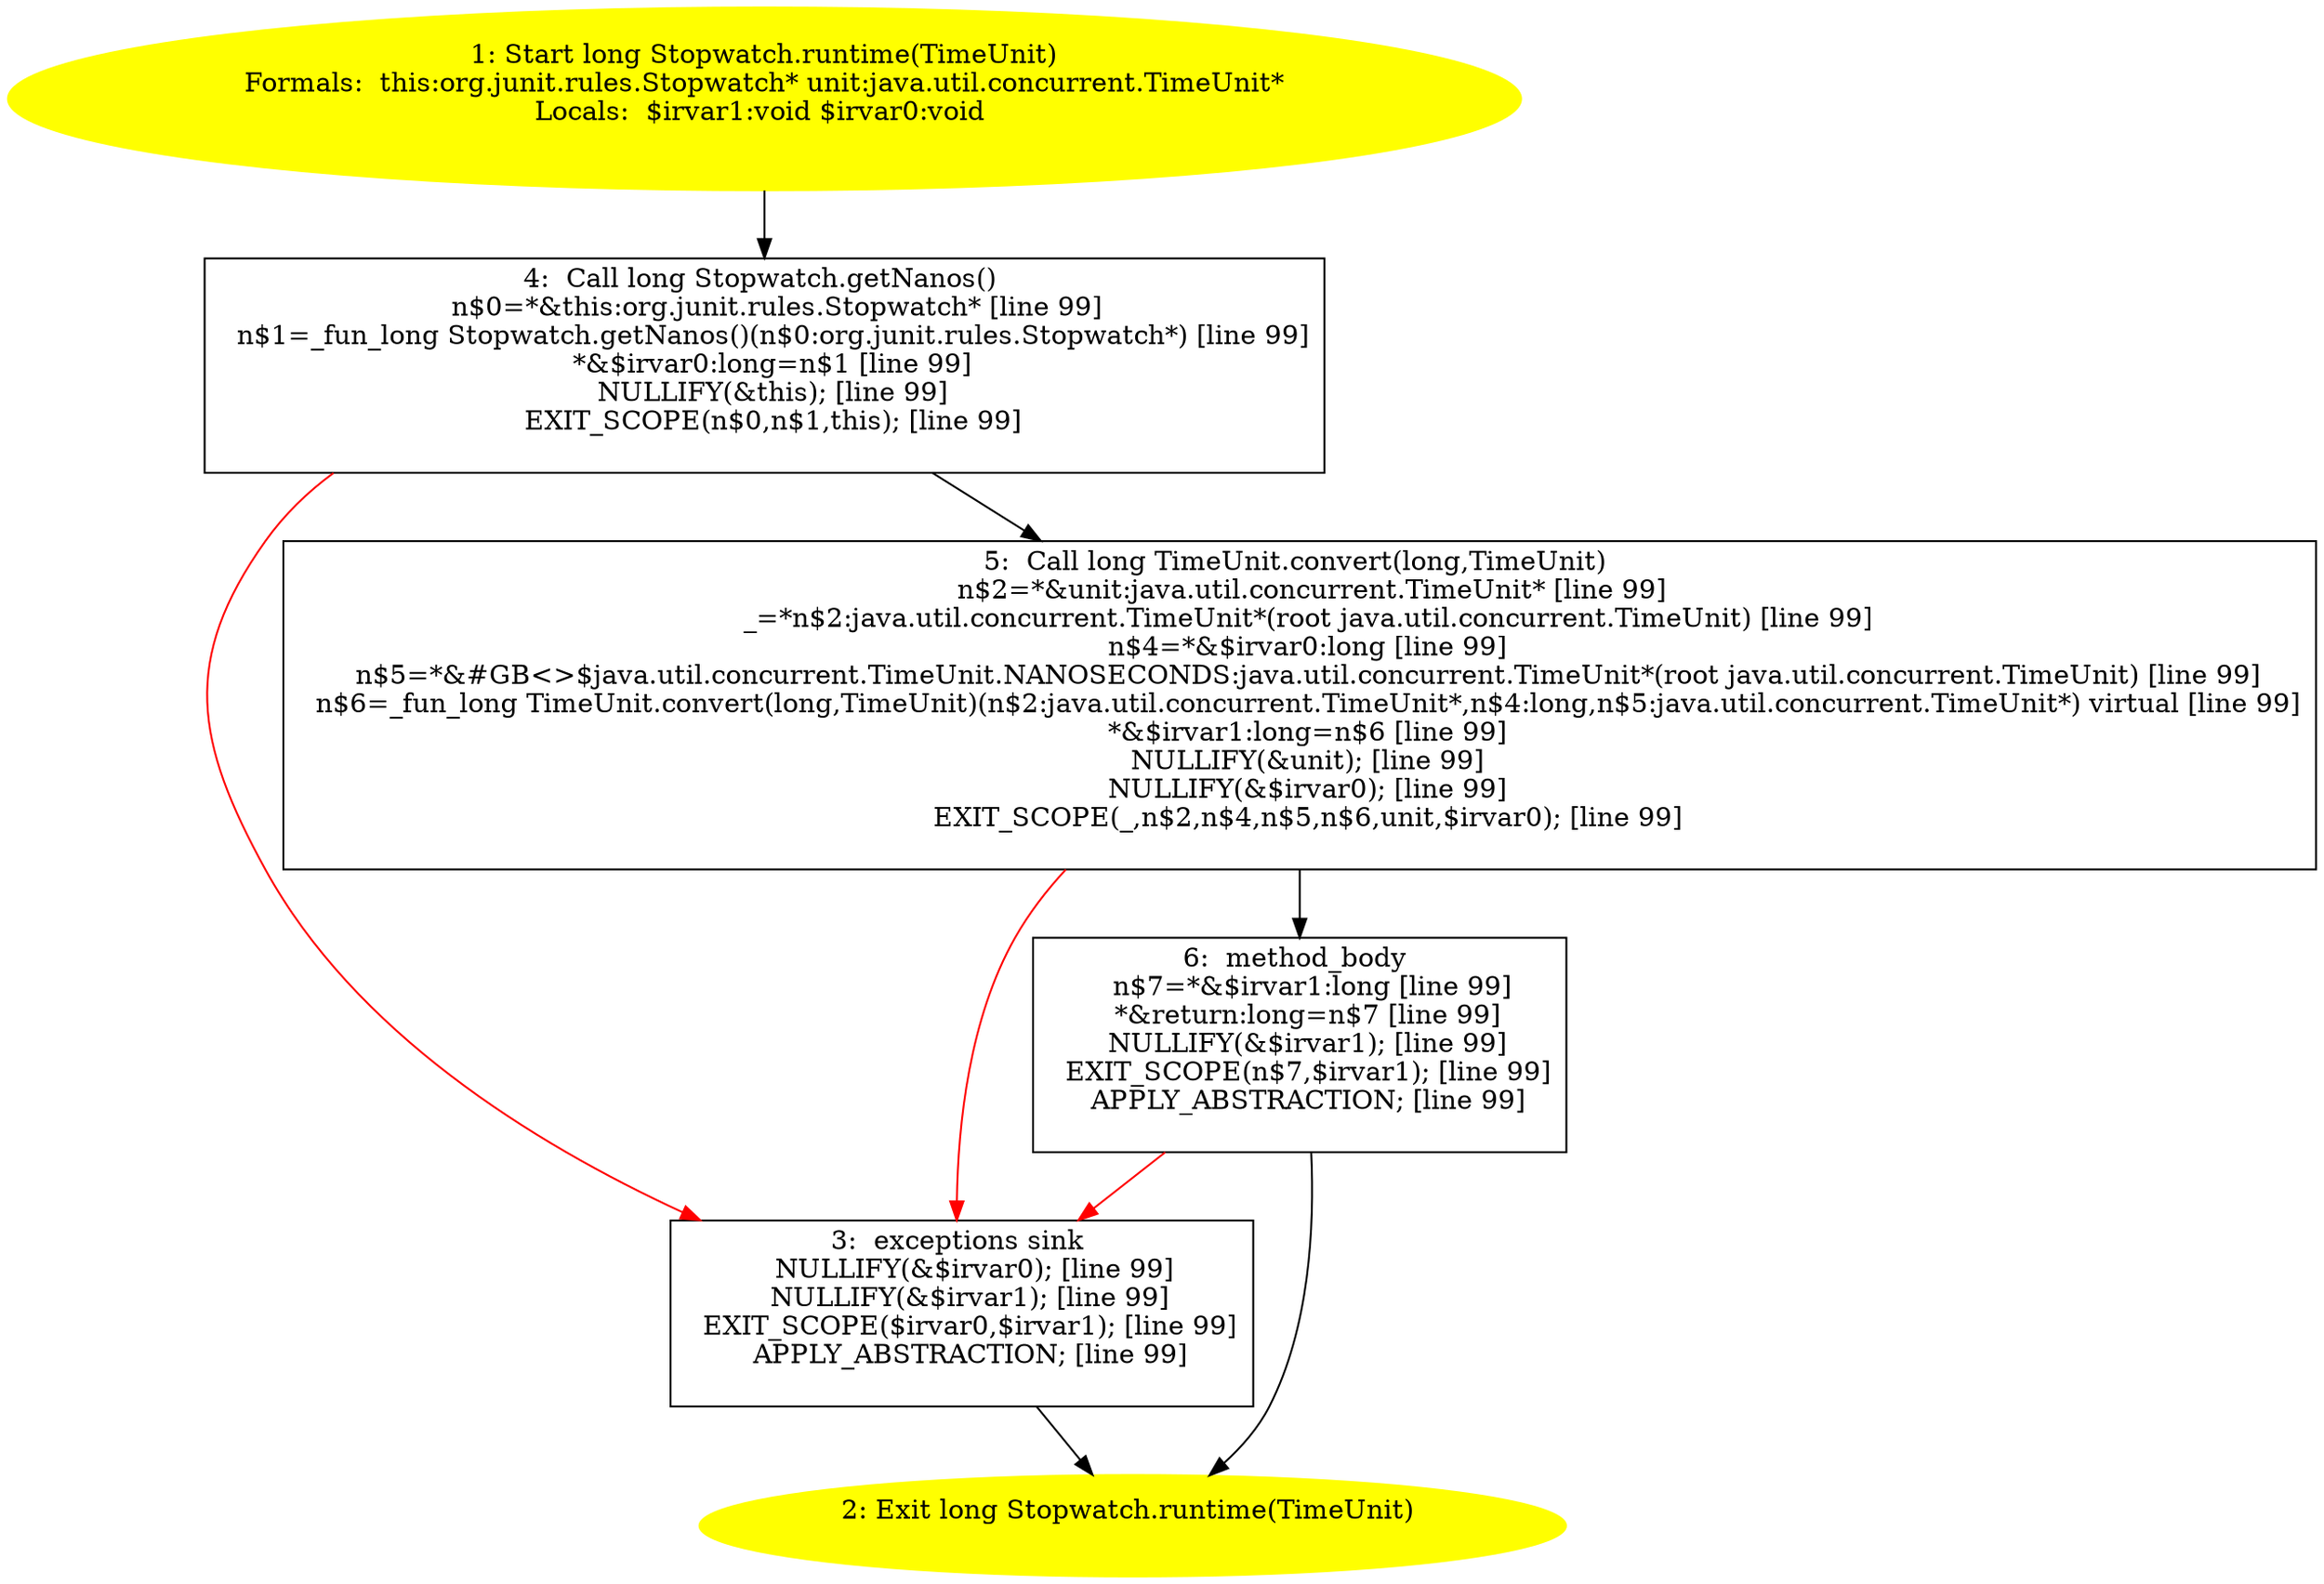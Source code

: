 /* @generated */
digraph cfg {
"org.junit.rules.Stopwatch.runtime(java.util.concurrent.TimeUnit):long.620c9ec1c1cb13b787446532047858cb_1" [label="1: Start long Stopwatch.runtime(TimeUnit)\nFormals:  this:org.junit.rules.Stopwatch* unit:java.util.concurrent.TimeUnit*\nLocals:  $irvar1:void $irvar0:void \n  " color=yellow style=filled]
	

	 "org.junit.rules.Stopwatch.runtime(java.util.concurrent.TimeUnit):long.620c9ec1c1cb13b787446532047858cb_1" -> "org.junit.rules.Stopwatch.runtime(java.util.concurrent.TimeUnit):long.620c9ec1c1cb13b787446532047858cb_4" ;
"org.junit.rules.Stopwatch.runtime(java.util.concurrent.TimeUnit):long.620c9ec1c1cb13b787446532047858cb_2" [label="2: Exit long Stopwatch.runtime(TimeUnit) \n  " color=yellow style=filled]
	

"org.junit.rules.Stopwatch.runtime(java.util.concurrent.TimeUnit):long.620c9ec1c1cb13b787446532047858cb_3" [label="3:  exceptions sink \n   NULLIFY(&$irvar0); [line 99]\n  NULLIFY(&$irvar1); [line 99]\n  EXIT_SCOPE($irvar0,$irvar1); [line 99]\n  APPLY_ABSTRACTION; [line 99]\n " shape="box"]
	

	 "org.junit.rules.Stopwatch.runtime(java.util.concurrent.TimeUnit):long.620c9ec1c1cb13b787446532047858cb_3" -> "org.junit.rules.Stopwatch.runtime(java.util.concurrent.TimeUnit):long.620c9ec1c1cb13b787446532047858cb_2" ;
"org.junit.rules.Stopwatch.runtime(java.util.concurrent.TimeUnit):long.620c9ec1c1cb13b787446532047858cb_4" [label="4:  Call long Stopwatch.getNanos() \n   n$0=*&this:org.junit.rules.Stopwatch* [line 99]\n  n$1=_fun_long Stopwatch.getNanos()(n$0:org.junit.rules.Stopwatch*) [line 99]\n  *&$irvar0:long=n$1 [line 99]\n  NULLIFY(&this); [line 99]\n  EXIT_SCOPE(n$0,n$1,this); [line 99]\n " shape="box"]
	

	 "org.junit.rules.Stopwatch.runtime(java.util.concurrent.TimeUnit):long.620c9ec1c1cb13b787446532047858cb_4" -> "org.junit.rules.Stopwatch.runtime(java.util.concurrent.TimeUnit):long.620c9ec1c1cb13b787446532047858cb_5" ;
	 "org.junit.rules.Stopwatch.runtime(java.util.concurrent.TimeUnit):long.620c9ec1c1cb13b787446532047858cb_4" -> "org.junit.rules.Stopwatch.runtime(java.util.concurrent.TimeUnit):long.620c9ec1c1cb13b787446532047858cb_3" [color="red" ];
"org.junit.rules.Stopwatch.runtime(java.util.concurrent.TimeUnit):long.620c9ec1c1cb13b787446532047858cb_5" [label="5:  Call long TimeUnit.convert(long,TimeUnit) \n   n$2=*&unit:java.util.concurrent.TimeUnit* [line 99]\n  _=*n$2:java.util.concurrent.TimeUnit*(root java.util.concurrent.TimeUnit) [line 99]\n  n$4=*&$irvar0:long [line 99]\n  n$5=*&#GB<>$java.util.concurrent.TimeUnit.NANOSECONDS:java.util.concurrent.TimeUnit*(root java.util.concurrent.TimeUnit) [line 99]\n  n$6=_fun_long TimeUnit.convert(long,TimeUnit)(n$2:java.util.concurrent.TimeUnit*,n$4:long,n$5:java.util.concurrent.TimeUnit*) virtual [line 99]\n  *&$irvar1:long=n$6 [line 99]\n  NULLIFY(&unit); [line 99]\n  NULLIFY(&$irvar0); [line 99]\n  EXIT_SCOPE(_,n$2,n$4,n$5,n$6,unit,$irvar0); [line 99]\n " shape="box"]
	

	 "org.junit.rules.Stopwatch.runtime(java.util.concurrent.TimeUnit):long.620c9ec1c1cb13b787446532047858cb_5" -> "org.junit.rules.Stopwatch.runtime(java.util.concurrent.TimeUnit):long.620c9ec1c1cb13b787446532047858cb_6" ;
	 "org.junit.rules.Stopwatch.runtime(java.util.concurrent.TimeUnit):long.620c9ec1c1cb13b787446532047858cb_5" -> "org.junit.rules.Stopwatch.runtime(java.util.concurrent.TimeUnit):long.620c9ec1c1cb13b787446532047858cb_3" [color="red" ];
"org.junit.rules.Stopwatch.runtime(java.util.concurrent.TimeUnit):long.620c9ec1c1cb13b787446532047858cb_6" [label="6:  method_body \n   n$7=*&$irvar1:long [line 99]\n  *&return:long=n$7 [line 99]\n  NULLIFY(&$irvar1); [line 99]\n  EXIT_SCOPE(n$7,$irvar1); [line 99]\n  APPLY_ABSTRACTION; [line 99]\n " shape="box"]
	

	 "org.junit.rules.Stopwatch.runtime(java.util.concurrent.TimeUnit):long.620c9ec1c1cb13b787446532047858cb_6" -> "org.junit.rules.Stopwatch.runtime(java.util.concurrent.TimeUnit):long.620c9ec1c1cb13b787446532047858cb_2" ;
	 "org.junit.rules.Stopwatch.runtime(java.util.concurrent.TimeUnit):long.620c9ec1c1cb13b787446532047858cb_6" -> "org.junit.rules.Stopwatch.runtime(java.util.concurrent.TimeUnit):long.620c9ec1c1cb13b787446532047858cb_3" [color="red" ];
}
